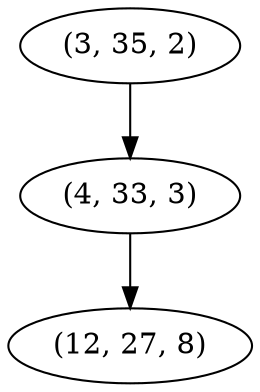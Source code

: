 digraph tree {
    "(3, 35, 2)";
    "(4, 33, 3)";
    "(12, 27, 8)";
    "(3, 35, 2)" -> "(4, 33, 3)";
    "(4, 33, 3)" -> "(12, 27, 8)";
}

